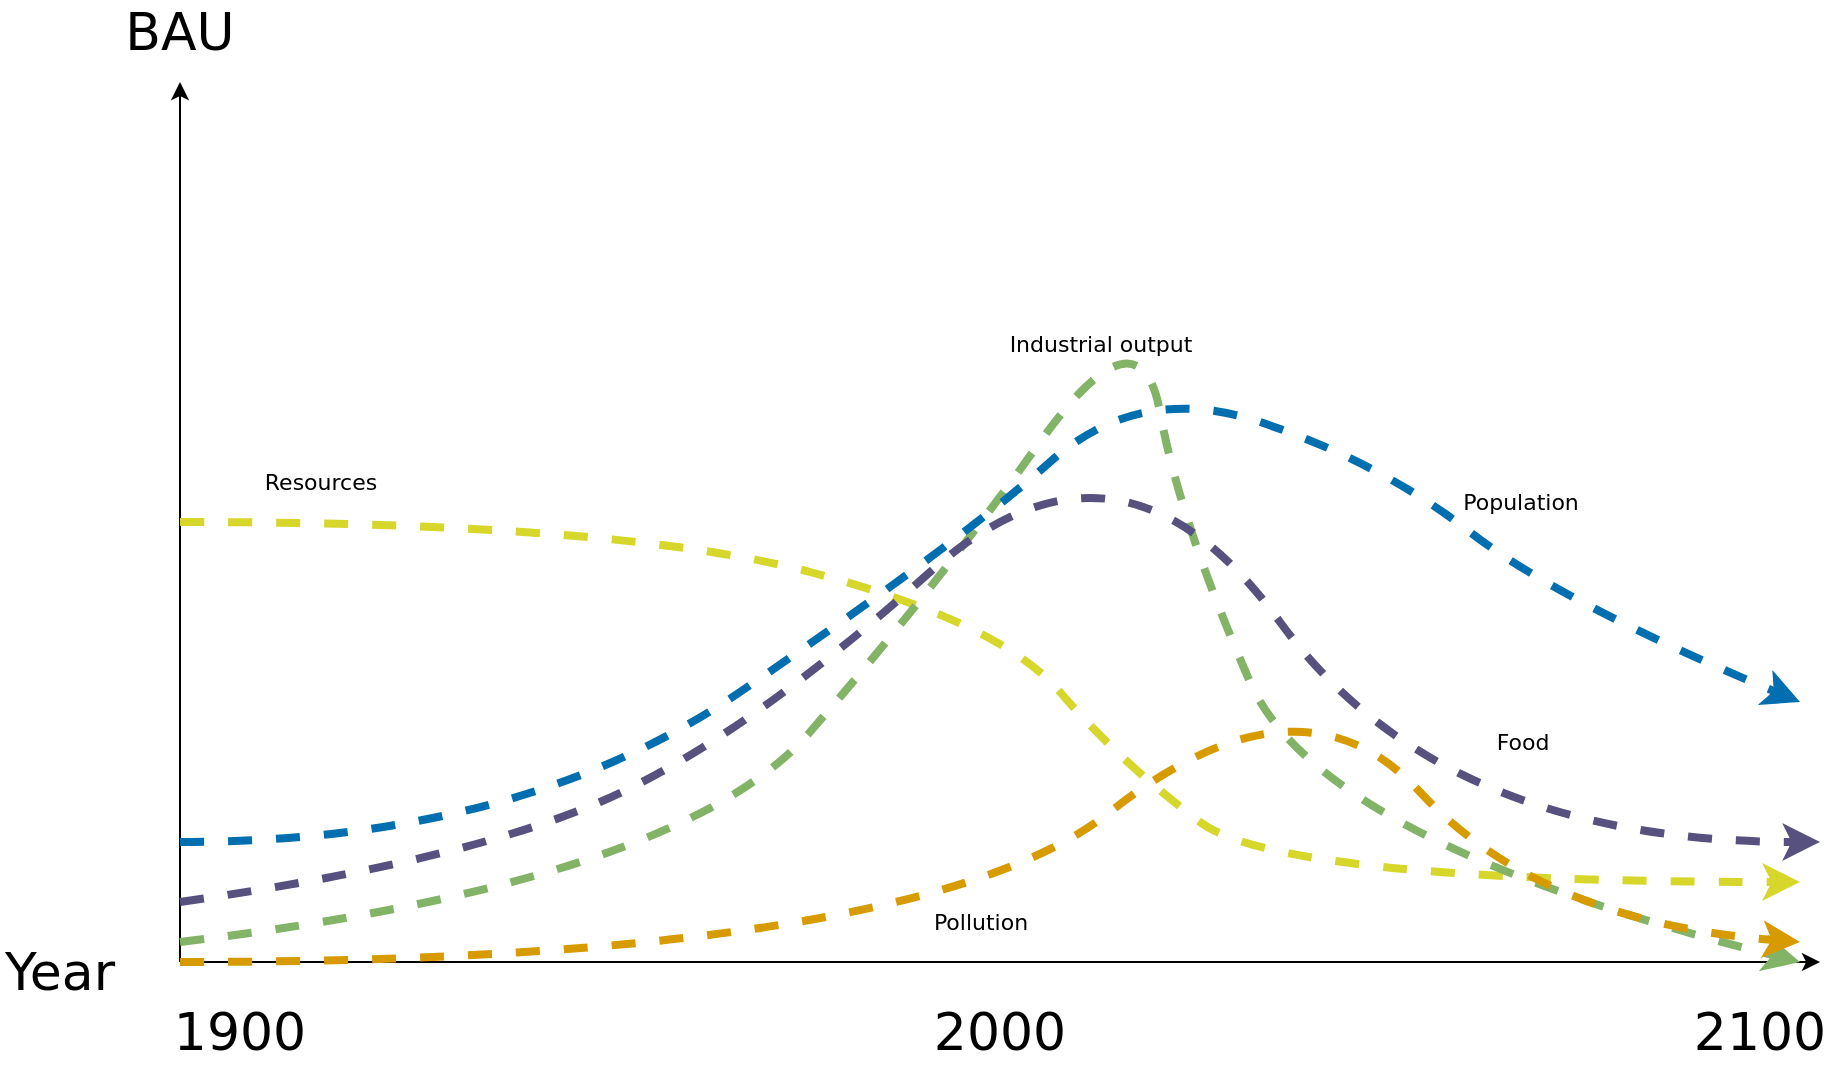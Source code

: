 <mxfile version="18.1.3" type="device"><diagram id="aiVb32r4nPznkwqzsdSb" name="Page-1"><mxGraphModel dx="1162" dy="673" grid="1" gridSize="10" guides="1" tooltips="1" connect="1" arrows="1" fold="1" page="1" pageScale="1" pageWidth="1169" pageHeight="827" math="0" shadow="0"><root><mxCell id="0"/><mxCell id="1" parent="0"/><mxCell id="JweYjEP0xuqf5e4tcPyt-2" value="" style="endArrow=classic;html=1;rounded=0;" edge="1" parent="1"><mxGeometry width="50" height="50" relative="1" as="geometry"><mxPoint x="210" y="580" as="sourcePoint"/><mxPoint x="210" y="140" as="targetPoint"/></mxGeometry></mxCell><mxCell id="JweYjEP0xuqf5e4tcPyt-3" value="" style="endArrow=classic;html=1;rounded=0;" edge="1" parent="1"><mxGeometry width="50" height="50" relative="1" as="geometry"><mxPoint x="210" y="580" as="sourcePoint"/><mxPoint x="1030" y="580" as="targetPoint"/></mxGeometry></mxCell><mxCell id="JweYjEP0xuqf5e4tcPyt-4" value="" style="curved=1;endArrow=classic;html=1;rounded=0;dashed=1;fillColor=#fff2cc;strokeColor=#D6D62B;strokeWidth=4;" edge="1" parent="1"><mxGeometry width="50" height="50" relative="1" as="geometry"><mxPoint x="210" y="360" as="sourcePoint"/><mxPoint x="1020" y="540" as="targetPoint"/><Array as="points"><mxPoint x="430" y="360"/><mxPoint x="620" y="410"/><mxPoint x="680" y="480"/><mxPoint x="760" y="540"/></Array></mxGeometry></mxCell><mxCell id="JweYjEP0xuqf5e4tcPyt-12" value="Resources" style="edgeLabel;html=1;align=center;verticalAlign=middle;resizable=0;points=[];fontFamily=Dejavu Sans;labelBackgroundColor=none;" vertex="1" connectable="0" parent="JweYjEP0xuqf5e4tcPyt-4"><mxGeometry x="-0.405" y="-5" relative="1" as="geometry"><mxPoint x="-186" y="-35" as="offset"/></mxGeometry></mxCell><mxCell id="JweYjEP0xuqf5e4tcPyt-5" value="" style="curved=1;endArrow=classic;html=1;rounded=0;dashed=1;fillColor=#d5e8d4;strokeColor=#82b366;strokeWidth=4;" edge="1" parent="1"><mxGeometry width="50" height="50" relative="1" as="geometry"><mxPoint x="210" y="570" as="sourcePoint"/><mxPoint x="1020" y="580" as="targetPoint"/><Array as="points"><mxPoint x="460" y="540"/><mxPoint x="590" y="390"/><mxPoint x="690" y="250"/><mxPoint x="710" y="360"/><mxPoint x="780" y="520"/></Array></mxGeometry></mxCell><mxCell id="JweYjEP0xuqf5e4tcPyt-10" value="Industrial output" style="edgeLabel;html=1;align=center;verticalAlign=middle;resizable=0;points=[];fontFamily=Dejavu Sans;labelBackgroundColor=none;" vertex="1" connectable="0" parent="JweYjEP0xuqf5e4tcPyt-5"><mxGeometry x="0.132" y="-9" relative="1" as="geometry"><mxPoint x="-17" y="-13" as="offset"/></mxGeometry></mxCell><mxCell id="JweYjEP0xuqf5e4tcPyt-6" value="" style="curved=1;endArrow=classic;html=1;rounded=0;dashed=1;fillColor=#ffe6cc;strokeColor=#d79b00;strokeWidth=4;" edge="1" parent="1"><mxGeometry width="50" height="50" relative="1" as="geometry"><mxPoint x="210" y="580" as="sourcePoint"/><mxPoint x="1020" y="570" as="targetPoint"/><Array as="points"><mxPoint x="580" y="580"/><mxPoint x="770" y="430"/><mxPoint x="890" y="560"/></Array></mxGeometry></mxCell><mxCell id="JweYjEP0xuqf5e4tcPyt-13" value="Pollution" style="edgeLabel;html=1;align=center;verticalAlign=middle;resizable=0;points=[];fontFamily=Dejavu Sans;labelBackgroundColor=none;" vertex="1" connectable="0" parent="JweYjEP0xuqf5e4tcPyt-6"><mxGeometry x="-0.093" y="13" relative="1" as="geometry"><mxPoint x="1" y="19" as="offset"/></mxGeometry></mxCell><mxCell id="JweYjEP0xuqf5e4tcPyt-7" value="" style="curved=1;endArrow=classic;html=1;rounded=0;dashed=1;fillColor=#d0cee2;strokeColor=#56517e;strokeWidth=4;" edge="1" parent="1"><mxGeometry width="50" height="50" relative="1" as="geometry"><mxPoint x="210" y="550" as="sourcePoint"/><mxPoint x="1030" y="520" as="targetPoint"/><Array as="points"><mxPoint x="350" y="530"/><mxPoint x="490" y="470"/><mxPoint x="680" y="300"/><mxPoint x="840" y="520"/></Array></mxGeometry></mxCell><mxCell id="JweYjEP0xuqf5e4tcPyt-11" value="Food" style="edgeLabel;html=1;align=center;verticalAlign=middle;resizable=0;points=[];fontFamily=Dejavu Sans;labelBackgroundColor=none;" vertex="1" connectable="0" parent="JweYjEP0xuqf5e4tcPyt-7"><mxGeometry x="0.572" y="27" relative="1" as="geometry"><mxPoint x="34" y="-13" as="offset"/></mxGeometry></mxCell><mxCell id="JweYjEP0xuqf5e4tcPyt-8" value="" style="curved=1;endArrow=classic;html=1;rounded=0;dashed=1;fillColor=#1ba1e2;strokeColor=#006EAF;strokeWidth=4;" edge="1" parent="1"><mxGeometry width="50" height="50" relative="1" as="geometry"><mxPoint x="210" y="520" as="sourcePoint"/><mxPoint x="1020" y="450" as="targetPoint"/><Array as="points"><mxPoint x="380" y="520"/><mxPoint x="600" y="370"/><mxPoint x="690" y="290"/><mxPoint x="810" y="330"/><mxPoint x="900" y="400"/></Array></mxGeometry></mxCell><mxCell id="JweYjEP0xuqf5e4tcPyt-9" value="Population" style="edgeLabel;html=1;align=center;verticalAlign=middle;resizable=0;points=[];fontFamily=Dejavu Sans;labelBackgroundColor=none;" vertex="1" connectable="0" parent="JweYjEP0xuqf5e4tcPyt-8"><mxGeometry x="0.637" y="3" relative="1" as="geometry"><mxPoint x="8" y="-24" as="offset"/></mxGeometry></mxCell><mxCell id="JweYjEP0xuqf5e4tcPyt-14" value="BAU" style="text;html=1;strokeColor=none;fillColor=none;align=center;verticalAlign=middle;whiteSpace=wrap;rounded=0;labelBackgroundColor=none;fontFamily=Dejavu Sans;opacity=20;fontSize=26;" vertex="1" parent="1"><mxGeometry x="180" y="100" width="60" height="30" as="geometry"/></mxCell><mxCell id="JweYjEP0xuqf5e4tcPyt-15" value="Year" style="text;html=1;strokeColor=none;fillColor=none;align=center;verticalAlign=middle;whiteSpace=wrap;rounded=0;labelBackgroundColor=none;fontFamily=Dejavu Sans;opacity=20;fontSize=26;" vertex="1" parent="1"><mxGeometry x="120" y="570" width="60" height="30" as="geometry"/></mxCell><mxCell id="JweYjEP0xuqf5e4tcPyt-16" value="1900" style="text;html=1;strokeColor=none;fillColor=none;align=center;verticalAlign=middle;whiteSpace=wrap;rounded=0;labelBackgroundColor=none;fontFamily=Dejavu Sans;opacity=20;fontSize=26;" vertex="1" parent="1"><mxGeometry x="210" y="600" width="60" height="30" as="geometry"/></mxCell><mxCell id="JweYjEP0xuqf5e4tcPyt-17" value="2000" style="text;html=1;strokeColor=none;fillColor=none;align=center;verticalAlign=middle;whiteSpace=wrap;rounded=0;labelBackgroundColor=none;fontFamily=Dejavu Sans;opacity=20;fontSize=26;" vertex="1" parent="1"><mxGeometry x="590" y="600" width="60" height="30" as="geometry"/></mxCell><mxCell id="JweYjEP0xuqf5e4tcPyt-18" value="2100" style="text;html=1;strokeColor=none;fillColor=none;align=center;verticalAlign=middle;whiteSpace=wrap;rounded=0;labelBackgroundColor=none;fontFamily=Dejavu Sans;opacity=20;fontSize=26;" vertex="1" parent="1"><mxGeometry x="970" y="600" width="60" height="30" as="geometry"/></mxCell></root></mxGraphModel></diagram></mxfile>